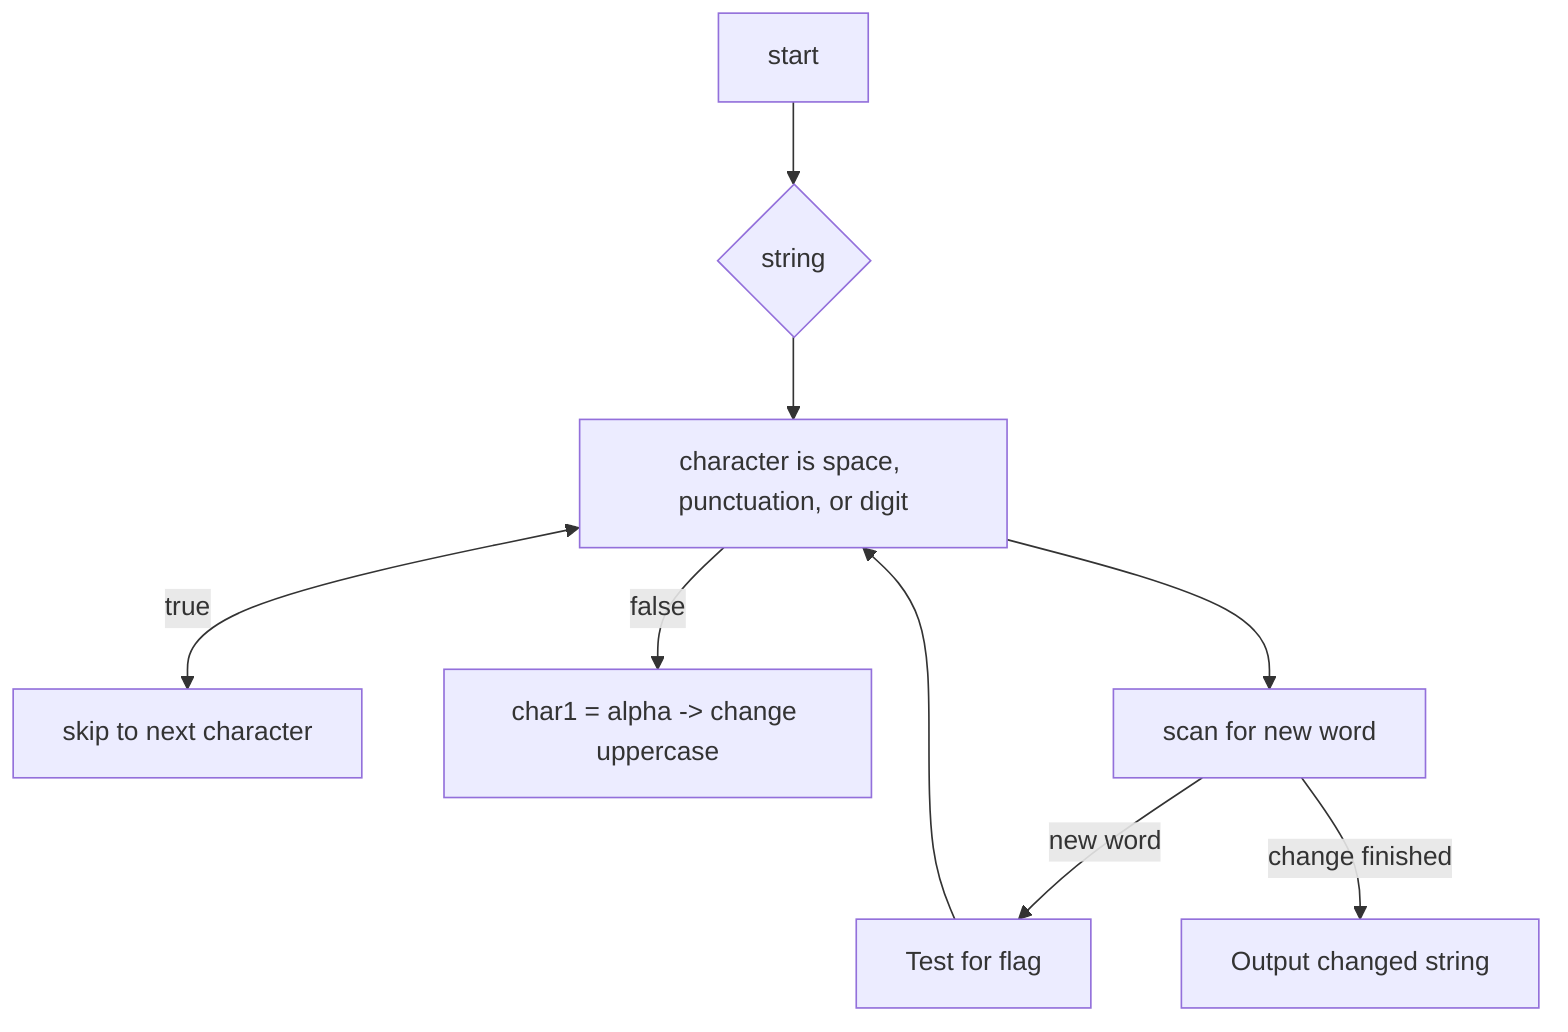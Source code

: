 flowchart TD

	mystart[start]
	mystart --> input{string}
	input --> charFlag[character is space, punctuation, or digit]
	charFlag <--> |true| res1[skip to next character]
	charFlag --> |false| res2[char1 = alpha -> change uppercase]
	charFlag --> charNew[scan for new word]
	charNew --> |new word| res3[Test for flag]
	res3 --> charFlag
	charNew --> |change finished| end1[Output changed string]